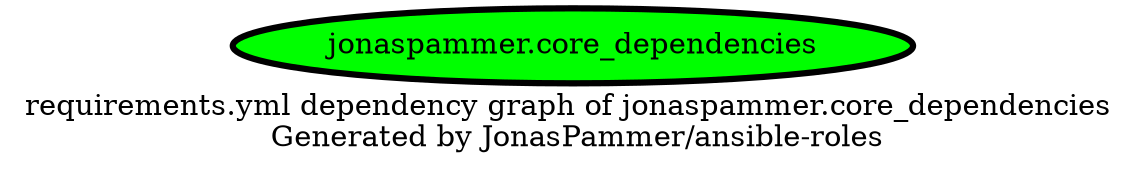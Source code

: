 digraph hierarchy {
  label = "requirements.yml dependency graph of jonaspammer.core_dependencies \n Generated by JonasPammer/ansible-roles" ;
  overlap=false

  {
    "jonaspammer.core_dependencies" [fillcolor=green style=filled penwidth=3]
  }


}